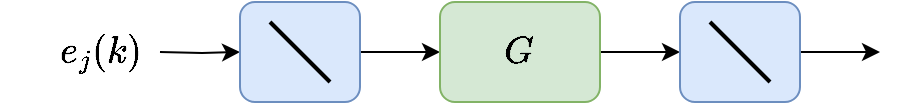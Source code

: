 <mxfile version="24.4.9" type="device">
  <diagram name="第 1 页" id="bbx5RbeXclblNRAOI-7V">
    <mxGraphModel dx="1434" dy="738" grid="1" gridSize="10" guides="1" tooltips="1" connect="1" arrows="1" fold="1" page="1" pageScale="1" pageWidth="827" pageHeight="1169" math="1" shadow="0">
      <root>
        <mxCell id="0" />
        <mxCell id="1" parent="0" />
        <mxCell id="7YcUber-E3V9yJN7mNZU-3" value="" style="edgeStyle=orthogonalEdgeStyle;rounded=0;orthogonalLoop=1;jettySize=auto;html=1;" edge="1" parent="1" source="7YcUber-E3V9yJN7mNZU-1" target="7YcUber-E3V9yJN7mNZU-2">
          <mxGeometry relative="1" as="geometry" />
        </mxCell>
        <mxCell id="7YcUber-E3V9yJN7mNZU-14" value="" style="edgeStyle=orthogonalEdgeStyle;rounded=0;orthogonalLoop=1;jettySize=auto;html=1;" edge="1" parent="1" source="7YcUber-E3V9yJN7mNZU-2" target="7YcUber-E3V9yJN7mNZU-12">
          <mxGeometry relative="1" as="geometry" />
        </mxCell>
        <mxCell id="7YcUber-E3V9yJN7mNZU-2" value="&lt;font style=&quot;font-size: 16px;&quot;&gt;$$G$$&lt;/font&gt;" style="rounded=1;whiteSpace=wrap;html=1;fillColor=#d5e8d4;strokeColor=#82b366;" vertex="1" parent="1">
          <mxGeometry x="450" y="360" width="80" height="50" as="geometry" />
        </mxCell>
        <mxCell id="7YcUber-E3V9yJN7mNZU-4" value="" style="edgeStyle=orthogonalEdgeStyle;rounded=0;orthogonalLoop=1;jettySize=auto;html=1;entryX=0;entryY=0.5;entryDx=0;entryDy=0;" edge="1" parent="1" target="7YcUber-E3V9yJN7mNZU-1">
          <mxGeometry relative="1" as="geometry">
            <mxPoint x="310" y="385" as="sourcePoint" />
            <mxPoint x="340" y="384.5" as="targetPoint" />
          </mxGeometry>
        </mxCell>
        <mxCell id="7YcUber-E3V9yJN7mNZU-6" value="&lt;font style=&quot;font-size: 16px;&quot;&gt;$$e_j(k)$$&lt;/font&gt;" style="text;html=1;align=center;verticalAlign=middle;resizable=0;points=[];autosize=1;strokeColor=none;fillColor=none;" vertex="1" parent="1">
          <mxGeometry x="230" y="370" width="100" height="30" as="geometry" />
        </mxCell>
        <mxCell id="7YcUber-E3V9yJN7mNZU-10" value="" style="group" vertex="1" connectable="0" parent="1">
          <mxGeometry x="350" y="360" width="60" height="50" as="geometry" />
        </mxCell>
        <mxCell id="7YcUber-E3V9yJN7mNZU-1" value="" style="rounded=1;whiteSpace=wrap;html=1;fillColor=#dae8fc;strokeColor=#6c8ebf;" vertex="1" parent="7YcUber-E3V9yJN7mNZU-10">
          <mxGeometry width="60" height="50" as="geometry" />
        </mxCell>
        <mxCell id="7YcUber-E3V9yJN7mNZU-9" value="" style="endArrow=none;html=1;rounded=0;strokeWidth=2;" edge="1" parent="7YcUber-E3V9yJN7mNZU-10">
          <mxGeometry width="50" height="50" relative="1" as="geometry">
            <mxPoint x="45" y="40" as="sourcePoint" />
            <mxPoint x="15" y="10" as="targetPoint" />
          </mxGeometry>
        </mxCell>
        <mxCell id="7YcUber-E3V9yJN7mNZU-11" value="" style="group" vertex="1" connectable="0" parent="1">
          <mxGeometry x="570" y="360" width="60" height="50" as="geometry" />
        </mxCell>
        <mxCell id="7YcUber-E3V9yJN7mNZU-15" style="edgeStyle=orthogonalEdgeStyle;rounded=0;orthogonalLoop=1;jettySize=auto;html=1;" edge="1" parent="7YcUber-E3V9yJN7mNZU-11" source="7YcUber-E3V9yJN7mNZU-12">
          <mxGeometry relative="1" as="geometry">
            <mxPoint x="100" y="25" as="targetPoint" />
          </mxGeometry>
        </mxCell>
        <mxCell id="7YcUber-E3V9yJN7mNZU-12" value="" style="rounded=1;whiteSpace=wrap;html=1;fillColor=#dae8fc;strokeColor=#6c8ebf;" vertex="1" parent="7YcUber-E3V9yJN7mNZU-11">
          <mxGeometry width="60" height="50" as="geometry" />
        </mxCell>
        <mxCell id="7YcUber-E3V9yJN7mNZU-13" value="" style="endArrow=none;html=1;rounded=0;strokeWidth=2;" edge="1" parent="7YcUber-E3V9yJN7mNZU-11">
          <mxGeometry width="50" height="50" relative="1" as="geometry">
            <mxPoint x="45" y="40" as="sourcePoint" />
            <mxPoint x="15" y="10" as="targetPoint" />
          </mxGeometry>
        </mxCell>
      </root>
    </mxGraphModel>
  </diagram>
</mxfile>
